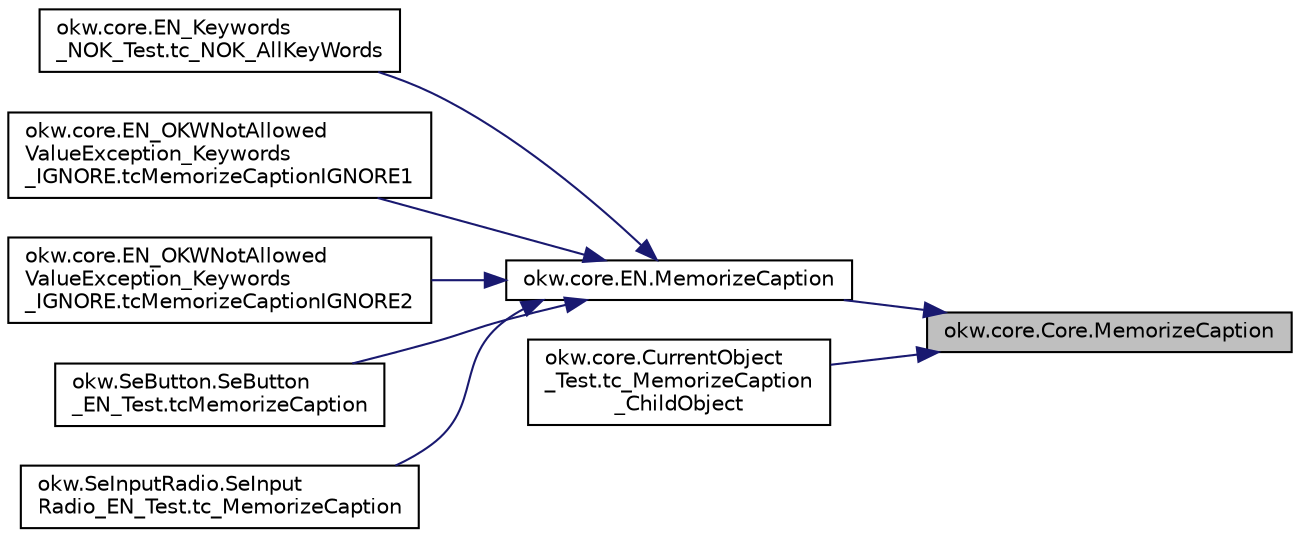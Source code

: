 digraph "okw.core.Core.MemorizeCaption"
{
 // INTERACTIVE_SVG=YES
 // LATEX_PDF_SIZE
  edge [fontname="Helvetica",fontsize="10",labelfontname="Helvetica",labelfontsize="10"];
  node [fontname="Helvetica",fontsize="10",shape=record];
  rankdir="RL";
  Node1114 [label="okw.core.Core.MemorizeCaption",height=0.2,width=0.4,color="black", fillcolor="grey75", style="filled", fontcolor="black",tooltip="Keine Beschreibung zu \"MemorizeCaption\" verfügbar."];
  Node1114 -> Node1115 [dir="back",color="midnightblue",fontsize="10",style="solid",fontname="Helvetica"];
  Node1115 [label="okw.core.EN.MemorizeCaption",height=0.2,width=0.4,color="black", fillcolor="white", style="filled",URL="$classokw_1_1core_1_1_e_n.html#ab10f0a1c40f0093a14c4be313d59a94a",tooltip="Keine Beschreibung zu \"MemorizeCaption\" verfügbar."];
  Node1115 -> Node1116 [dir="back",color="midnightblue",fontsize="10",style="solid",fontname="Helvetica"];
  Node1116 [label="okw.core.EN_Keywords\l_NOK_Test.tc_NOK_AllKeyWords",height=0.2,width=0.4,color="black", fillcolor="white", style="filled",URL="$classokw_1_1core_1_1_e_n___keywords___n_o_k___test.html#a81a960a2341dfb0e27da7871291c84dc",tooltip="Prüft methoden aufruf für einen einfachen Click."];
  Node1115 -> Node1117 [dir="back",color="midnightblue",fontsize="10",style="solid",fontname="Helvetica"];
  Node1117 [label="okw.core.EN_OKWNotAllowed\lValueException_Keywords\l_IGNORE.tcMemorizeCaptionIGNORE1",height=0.2,width=0.4,color="black", fillcolor="white", style="filled",URL="$classokw_1_1core_1_1_e_n___o_k_w_not_allowed_value_exception___keywords___i_g_n_o_r_e.html#a44061b4b16fc67763dccaa6423cd7d91",tooltip="Prüft ob \"${IGNORE} \" die Ausnahme okw.exceptions.OKWNotAllowedValueException auslöst."];
  Node1115 -> Node1118 [dir="back",color="midnightblue",fontsize="10",style="solid",fontname="Helvetica"];
  Node1118 [label="okw.core.EN_OKWNotAllowed\lValueException_Keywords\l_IGNORE.tcMemorizeCaptionIGNORE2",height=0.2,width=0.4,color="black", fillcolor="white", style="filled",URL="$classokw_1_1core_1_1_e_n___o_k_w_not_allowed_value_exception___keywords___i_g_n_o_r_e.html#af4c82cc048fb7ee517f87292034e252a",tooltip="Prüft ob \"\"${IGNORE}${TCN}\" die Ausnahme okw.exceptions.OKWNotAllowedValueException auslöst."];
  Node1115 -> Node1119 [dir="back",color="midnightblue",fontsize="10",style="solid",fontname="Helvetica"];
  Node1119 [label="okw.SeButton.SeButton\l_EN_Test.tcMemorizeCaption",height=0.2,width=0.4,color="black", fillcolor="white", style="filled",URL="$classokw_1_1_se_button_1_1_se_button___e_n___test.html#a9945d7e2b928f3055a48cfdd63c5c7f7",tooltip="Test des Schlüsselwortes MemorizeCaption für den GUI-Adapter SeButton."];
  Node1115 -> Node1120 [dir="back",color="midnightblue",fontsize="10",style="solid",fontname="Helvetica"];
  Node1120 [label="okw.SeInputRadio.SeInput\lRadio_EN_Test.tc_MemorizeCaption",height=0.2,width=0.4,color="black", fillcolor="white", style="filled",URL="$classokw_1_1_se_input_radio_1_1_se_input_radio___e_n___test.html#a93400968b75eee4f5489d382006d91e3",tooltip="Test des Schlüsselwortes MemorizeCaption für den GUI-Adapter SeInputRadio."];
  Node1114 -> Node1121 [dir="back",color="midnightblue",fontsize="10",style="solid",fontname="Helvetica"];
  Node1121 [label="okw.core.CurrentObject\l_Test.tc_MemorizeCaption\l_ChildObject",height=0.2,width=0.4,color="black", fillcolor="white", style="filled",URL="$classokw_1_1core_1_1_current_object___test.html#aa1febf6b516ce833a6faee16d1fede7d",tooltip="Testziel: Prüft den Aufruf der Methode MemorizeCaption( FN, MemKey ) im ChildObject."];
}
